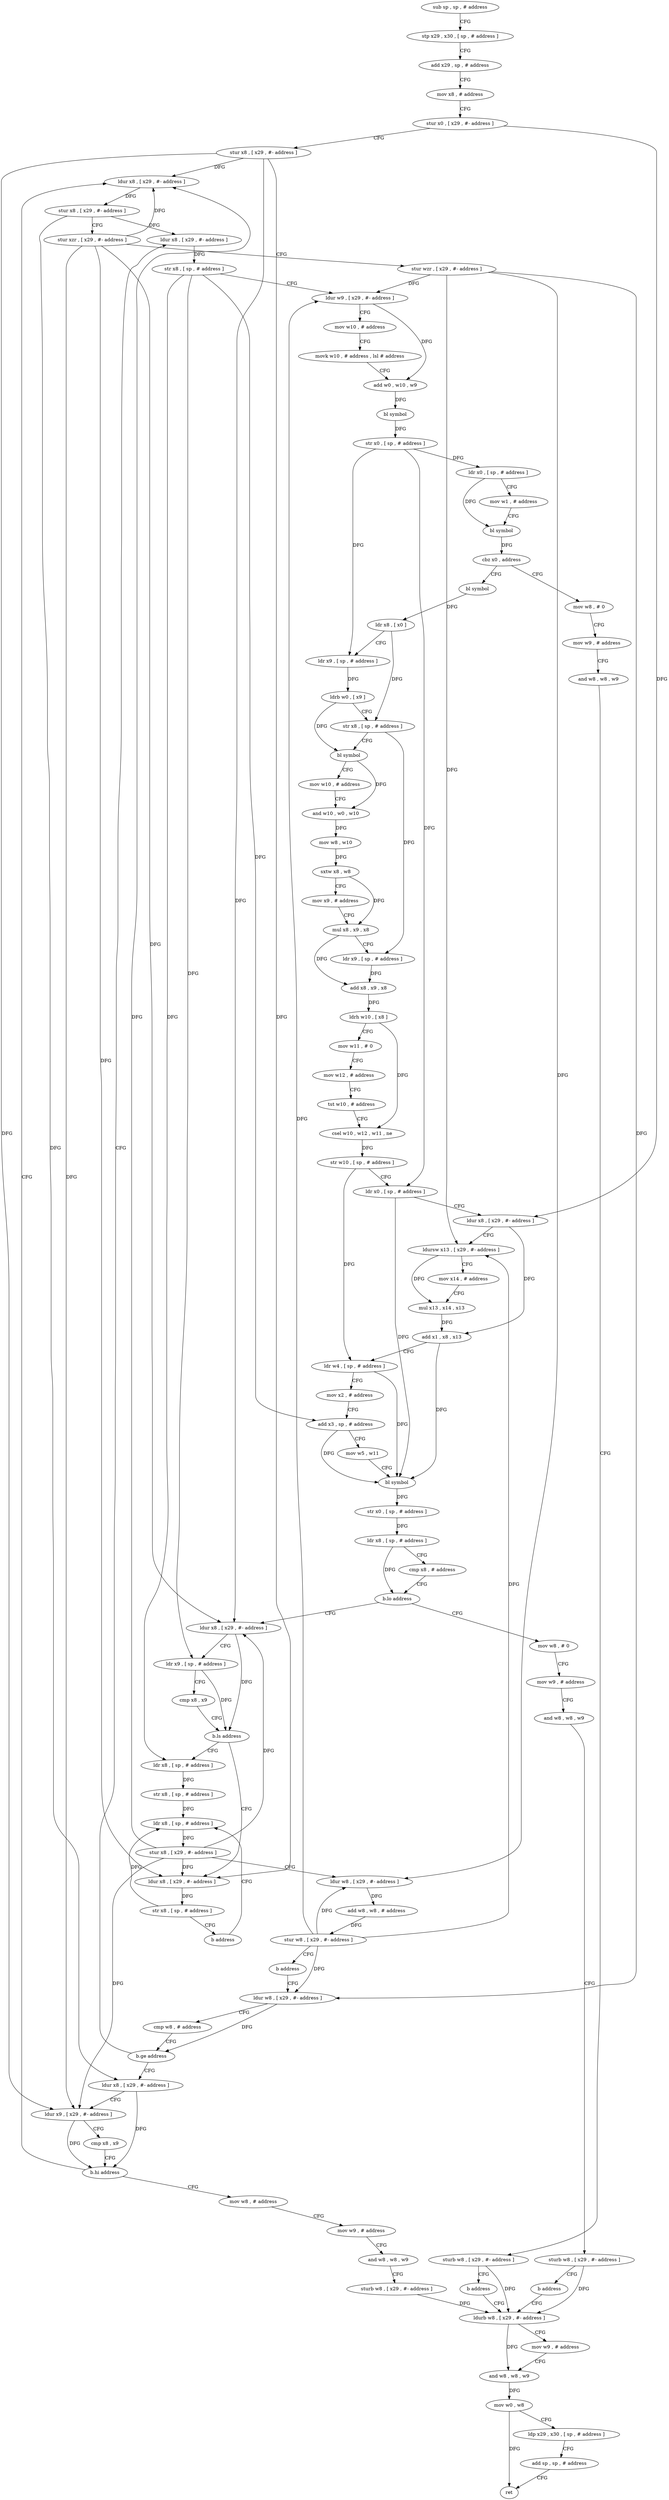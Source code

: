 digraph "func" {
"4227668" [label = "sub sp , sp , # address" ]
"4227672" [label = "stp x29 , x30 , [ sp , # address ]" ]
"4227676" [label = "add x29 , sp , # address" ]
"4227680" [label = "mov x8 , # address" ]
"4227684" [label = "stur x0 , [ x29 , #- address ]" ]
"4227688" [label = "stur x8 , [ x29 , #- address ]" ]
"4227692" [label = "ldur x8 , [ x29 , #- address ]" ]
"4228008" [label = "ldur x8 , [ x29 , #- address ]" ]
"4228012" [label = "ldur x9 , [ x29 , #- address ]" ]
"4228016" [label = "cmp x8 , x9" ]
"4228020" [label = "b.hi address" ]
"4228024" [label = "mov w8 , # address" ]
"4227720" [label = "ldur x8 , [ x29 , #- address ]" ]
"4227724" [label = "str x8 , [ sp , # address ]" ]
"4227728" [label = "ldur w9 , [ x29 , #- address ]" ]
"4227732" [label = "mov w10 , # address" ]
"4227736" [label = "movk w10 , # address , lsl # address" ]
"4227740" [label = "add w0 , w10 , w9" ]
"4227744" [label = "bl symbol" ]
"4227748" [label = "str x0 , [ sp , # address ]" ]
"4227752" [label = "ldr x0 , [ sp , # address ]" ]
"4227756" [label = "mov w1 , # address" ]
"4227760" [label = "bl symbol" ]
"4227764" [label = "cbz x0 , address" ]
"4227788" [label = "bl symbol" ]
"4227768" [label = "mov w8 , # 0" ]
"4227696" [label = "stur x8 , [ x29 , #- address ]" ]
"4227700" [label = "stur xzr , [ x29 , #- address ]" ]
"4227704" [label = "stur wzr , [ x29 , #- address ]" ]
"4227708" [label = "ldur w8 , [ x29 , #- address ]" ]
"4228028" [label = "mov w9 , # address" ]
"4228032" [label = "and w8 , w8 , w9" ]
"4228036" [label = "sturb w8 , [ x29 , #- address ]" ]
"4228040" [label = "ldurb w8 , [ x29 , #- address ]" ]
"4227792" [label = "ldr x8 , [ x0 ]" ]
"4227796" [label = "ldr x9 , [ sp , # address ]" ]
"4227800" [label = "ldrb w0 , [ x9 ]" ]
"4227804" [label = "str x8 , [ sp , # address ]" ]
"4227808" [label = "bl symbol" ]
"4227812" [label = "mov w10 , # address" ]
"4227816" [label = "and w10 , w0 , w10" ]
"4227820" [label = "mov w8 , w10" ]
"4227824" [label = "sxtw x8 , w8" ]
"4227828" [label = "mov x9 , # address" ]
"4227832" [label = "mul x8 , x9 , x8" ]
"4227836" [label = "ldr x9 , [ sp , # address ]" ]
"4227840" [label = "add x8 , x9 , x8" ]
"4227844" [label = "ldrh w10 , [ x8 ]" ]
"4227848" [label = "mov w11 , # 0" ]
"4227852" [label = "mov w12 , # address" ]
"4227856" [label = "tst w10 , # address" ]
"4227860" [label = "csel w10 , w12 , w11 , ne" ]
"4227864" [label = "str w10 , [ sp , # address ]" ]
"4227868" [label = "ldr x0 , [ sp , # address ]" ]
"4227872" [label = "ldur x8 , [ x29 , #- address ]" ]
"4227876" [label = "ldursw x13 , [ x29 , #- address ]" ]
"4227880" [label = "mov x14 , # address" ]
"4227884" [label = "mul x13 , x14 , x13" ]
"4227888" [label = "add x1 , x8 , x13" ]
"4227892" [label = "ldr w4 , [ sp , # address ]" ]
"4227896" [label = "mov x2 , # address" ]
"4227900" [label = "add x3 , sp , # address" ]
"4227904" [label = "mov w5 , w11" ]
"4227908" [label = "bl symbol" ]
"4227912" [label = "str x0 , [ sp , # address ]" ]
"4227916" [label = "ldr x8 , [ sp , # address ]" ]
"4227920" [label = "cmp x8 , # address" ]
"4227924" [label = "b.lo address" ]
"4227948" [label = "ldur x8 , [ x29 , #- address ]" ]
"4227928" [label = "mov w8 , # 0" ]
"4227772" [label = "mov w9 , # address" ]
"4227776" [label = "and w8 , w8 , w9" ]
"4227780" [label = "sturb w8 , [ x29 , #- address ]" ]
"4227784" [label = "b address" ]
"4227952" [label = "ldr x9 , [ sp , # address ]" ]
"4227956" [label = "cmp x8 , x9" ]
"4227960" [label = "b.ls address" ]
"4227976" [label = "ldr x8 , [ sp , # address ]" ]
"4227964" [label = "ldur x8 , [ x29 , #- address ]" ]
"4227932" [label = "mov w9 , # address" ]
"4227936" [label = "and w8 , w8 , w9" ]
"4227940" [label = "sturb w8 , [ x29 , #- address ]" ]
"4227944" [label = "b address" ]
"4228044" [label = "mov w9 , # address" ]
"4228048" [label = "and w8 , w8 , w9" ]
"4228052" [label = "mov w0 , w8" ]
"4228056" [label = "ldp x29 , x30 , [ sp , # address ]" ]
"4228060" [label = "add sp , sp , # address" ]
"4228064" [label = "ret" ]
"4227980" [label = "str x8 , [ sp , # address ]" ]
"4227984" [label = "ldr x8 , [ sp , # address ]" ]
"4227968" [label = "str x8 , [ sp , # address ]" ]
"4227972" [label = "b address" ]
"4227712" [label = "cmp w8 , # address" ]
"4227716" [label = "b.ge address" ]
"4227988" [label = "stur x8 , [ x29 , #- address ]" ]
"4227992" [label = "ldur w8 , [ x29 , #- address ]" ]
"4227996" [label = "add w8 , w8 , # address" ]
"4228000" [label = "stur w8 , [ x29 , #- address ]" ]
"4228004" [label = "b address" ]
"4227668" -> "4227672" [ label = "CFG" ]
"4227672" -> "4227676" [ label = "CFG" ]
"4227676" -> "4227680" [ label = "CFG" ]
"4227680" -> "4227684" [ label = "CFG" ]
"4227684" -> "4227688" [ label = "CFG" ]
"4227684" -> "4227872" [ label = "DFG" ]
"4227688" -> "4227692" [ label = "DFG" ]
"4227688" -> "4228012" [ label = "DFG" ]
"4227688" -> "4227948" [ label = "DFG" ]
"4227688" -> "4227964" [ label = "DFG" ]
"4227692" -> "4227696" [ label = "DFG" ]
"4228008" -> "4228012" [ label = "CFG" ]
"4228008" -> "4228020" [ label = "DFG" ]
"4228012" -> "4228016" [ label = "CFG" ]
"4228012" -> "4228020" [ label = "DFG" ]
"4228016" -> "4228020" [ label = "CFG" ]
"4228020" -> "4227692" [ label = "CFG" ]
"4228020" -> "4228024" [ label = "CFG" ]
"4228024" -> "4228028" [ label = "CFG" ]
"4227720" -> "4227724" [ label = "DFG" ]
"4227724" -> "4227728" [ label = "CFG" ]
"4227724" -> "4227952" [ label = "DFG" ]
"4227724" -> "4227976" [ label = "DFG" ]
"4227724" -> "4227900" [ label = "DFG" ]
"4227728" -> "4227732" [ label = "CFG" ]
"4227728" -> "4227740" [ label = "DFG" ]
"4227732" -> "4227736" [ label = "CFG" ]
"4227736" -> "4227740" [ label = "CFG" ]
"4227740" -> "4227744" [ label = "DFG" ]
"4227744" -> "4227748" [ label = "DFG" ]
"4227748" -> "4227752" [ label = "DFG" ]
"4227748" -> "4227796" [ label = "DFG" ]
"4227748" -> "4227868" [ label = "DFG" ]
"4227752" -> "4227756" [ label = "CFG" ]
"4227752" -> "4227760" [ label = "DFG" ]
"4227756" -> "4227760" [ label = "CFG" ]
"4227760" -> "4227764" [ label = "DFG" ]
"4227764" -> "4227788" [ label = "CFG" ]
"4227764" -> "4227768" [ label = "CFG" ]
"4227788" -> "4227792" [ label = "DFG" ]
"4227768" -> "4227772" [ label = "CFG" ]
"4227696" -> "4227700" [ label = "CFG" ]
"4227696" -> "4228008" [ label = "DFG" ]
"4227696" -> "4227720" [ label = "DFG" ]
"4227700" -> "4227704" [ label = "CFG" ]
"4227700" -> "4227692" [ label = "DFG" ]
"4227700" -> "4228012" [ label = "DFG" ]
"4227700" -> "4227948" [ label = "DFG" ]
"4227700" -> "4227964" [ label = "DFG" ]
"4227704" -> "4227708" [ label = "DFG" ]
"4227704" -> "4227728" [ label = "DFG" ]
"4227704" -> "4227876" [ label = "DFG" ]
"4227704" -> "4227992" [ label = "DFG" ]
"4227708" -> "4227712" [ label = "CFG" ]
"4227708" -> "4227716" [ label = "DFG" ]
"4228028" -> "4228032" [ label = "CFG" ]
"4228032" -> "4228036" [ label = "CFG" ]
"4228036" -> "4228040" [ label = "DFG" ]
"4228040" -> "4228044" [ label = "CFG" ]
"4228040" -> "4228048" [ label = "DFG" ]
"4227792" -> "4227796" [ label = "CFG" ]
"4227792" -> "4227804" [ label = "DFG" ]
"4227796" -> "4227800" [ label = "DFG" ]
"4227800" -> "4227804" [ label = "CFG" ]
"4227800" -> "4227808" [ label = "DFG" ]
"4227804" -> "4227808" [ label = "CFG" ]
"4227804" -> "4227836" [ label = "DFG" ]
"4227808" -> "4227812" [ label = "CFG" ]
"4227808" -> "4227816" [ label = "DFG" ]
"4227812" -> "4227816" [ label = "CFG" ]
"4227816" -> "4227820" [ label = "DFG" ]
"4227820" -> "4227824" [ label = "DFG" ]
"4227824" -> "4227828" [ label = "CFG" ]
"4227824" -> "4227832" [ label = "DFG" ]
"4227828" -> "4227832" [ label = "CFG" ]
"4227832" -> "4227836" [ label = "CFG" ]
"4227832" -> "4227840" [ label = "DFG" ]
"4227836" -> "4227840" [ label = "DFG" ]
"4227840" -> "4227844" [ label = "DFG" ]
"4227844" -> "4227848" [ label = "CFG" ]
"4227844" -> "4227860" [ label = "DFG" ]
"4227848" -> "4227852" [ label = "CFG" ]
"4227852" -> "4227856" [ label = "CFG" ]
"4227856" -> "4227860" [ label = "CFG" ]
"4227860" -> "4227864" [ label = "DFG" ]
"4227864" -> "4227868" [ label = "CFG" ]
"4227864" -> "4227892" [ label = "DFG" ]
"4227868" -> "4227872" [ label = "CFG" ]
"4227868" -> "4227908" [ label = "DFG" ]
"4227872" -> "4227876" [ label = "CFG" ]
"4227872" -> "4227888" [ label = "DFG" ]
"4227876" -> "4227880" [ label = "CFG" ]
"4227876" -> "4227884" [ label = "DFG" ]
"4227880" -> "4227884" [ label = "CFG" ]
"4227884" -> "4227888" [ label = "DFG" ]
"4227888" -> "4227892" [ label = "CFG" ]
"4227888" -> "4227908" [ label = "DFG" ]
"4227892" -> "4227896" [ label = "CFG" ]
"4227892" -> "4227908" [ label = "DFG" ]
"4227896" -> "4227900" [ label = "CFG" ]
"4227900" -> "4227904" [ label = "CFG" ]
"4227900" -> "4227908" [ label = "DFG" ]
"4227904" -> "4227908" [ label = "CFG" ]
"4227908" -> "4227912" [ label = "DFG" ]
"4227912" -> "4227916" [ label = "DFG" ]
"4227916" -> "4227920" [ label = "CFG" ]
"4227916" -> "4227924" [ label = "DFG" ]
"4227920" -> "4227924" [ label = "CFG" ]
"4227924" -> "4227948" [ label = "CFG" ]
"4227924" -> "4227928" [ label = "CFG" ]
"4227948" -> "4227952" [ label = "CFG" ]
"4227948" -> "4227960" [ label = "DFG" ]
"4227928" -> "4227932" [ label = "CFG" ]
"4227772" -> "4227776" [ label = "CFG" ]
"4227776" -> "4227780" [ label = "CFG" ]
"4227780" -> "4227784" [ label = "CFG" ]
"4227780" -> "4228040" [ label = "DFG" ]
"4227784" -> "4228040" [ label = "CFG" ]
"4227952" -> "4227956" [ label = "CFG" ]
"4227952" -> "4227960" [ label = "DFG" ]
"4227956" -> "4227960" [ label = "CFG" ]
"4227960" -> "4227976" [ label = "CFG" ]
"4227960" -> "4227964" [ label = "CFG" ]
"4227976" -> "4227980" [ label = "DFG" ]
"4227964" -> "4227968" [ label = "DFG" ]
"4227932" -> "4227936" [ label = "CFG" ]
"4227936" -> "4227940" [ label = "CFG" ]
"4227940" -> "4227944" [ label = "CFG" ]
"4227940" -> "4228040" [ label = "DFG" ]
"4227944" -> "4228040" [ label = "CFG" ]
"4228044" -> "4228048" [ label = "CFG" ]
"4228048" -> "4228052" [ label = "DFG" ]
"4228052" -> "4228056" [ label = "CFG" ]
"4228052" -> "4228064" [ label = "DFG" ]
"4228056" -> "4228060" [ label = "CFG" ]
"4228060" -> "4228064" [ label = "CFG" ]
"4227980" -> "4227984" [ label = "DFG" ]
"4227984" -> "4227988" [ label = "DFG" ]
"4227968" -> "4227972" [ label = "CFG" ]
"4227968" -> "4227984" [ label = "DFG" ]
"4227972" -> "4227984" [ label = "CFG" ]
"4227712" -> "4227716" [ label = "CFG" ]
"4227716" -> "4228008" [ label = "CFG" ]
"4227716" -> "4227720" [ label = "CFG" ]
"4227988" -> "4227992" [ label = "CFG" ]
"4227988" -> "4227692" [ label = "DFG" ]
"4227988" -> "4228012" [ label = "DFG" ]
"4227988" -> "4227948" [ label = "DFG" ]
"4227988" -> "4227964" [ label = "DFG" ]
"4227992" -> "4227996" [ label = "DFG" ]
"4227996" -> "4228000" [ label = "DFG" ]
"4228000" -> "4228004" [ label = "CFG" ]
"4228000" -> "4227708" [ label = "DFG" ]
"4228000" -> "4227728" [ label = "DFG" ]
"4228000" -> "4227876" [ label = "DFG" ]
"4228000" -> "4227992" [ label = "DFG" ]
"4228004" -> "4227708" [ label = "CFG" ]
}
